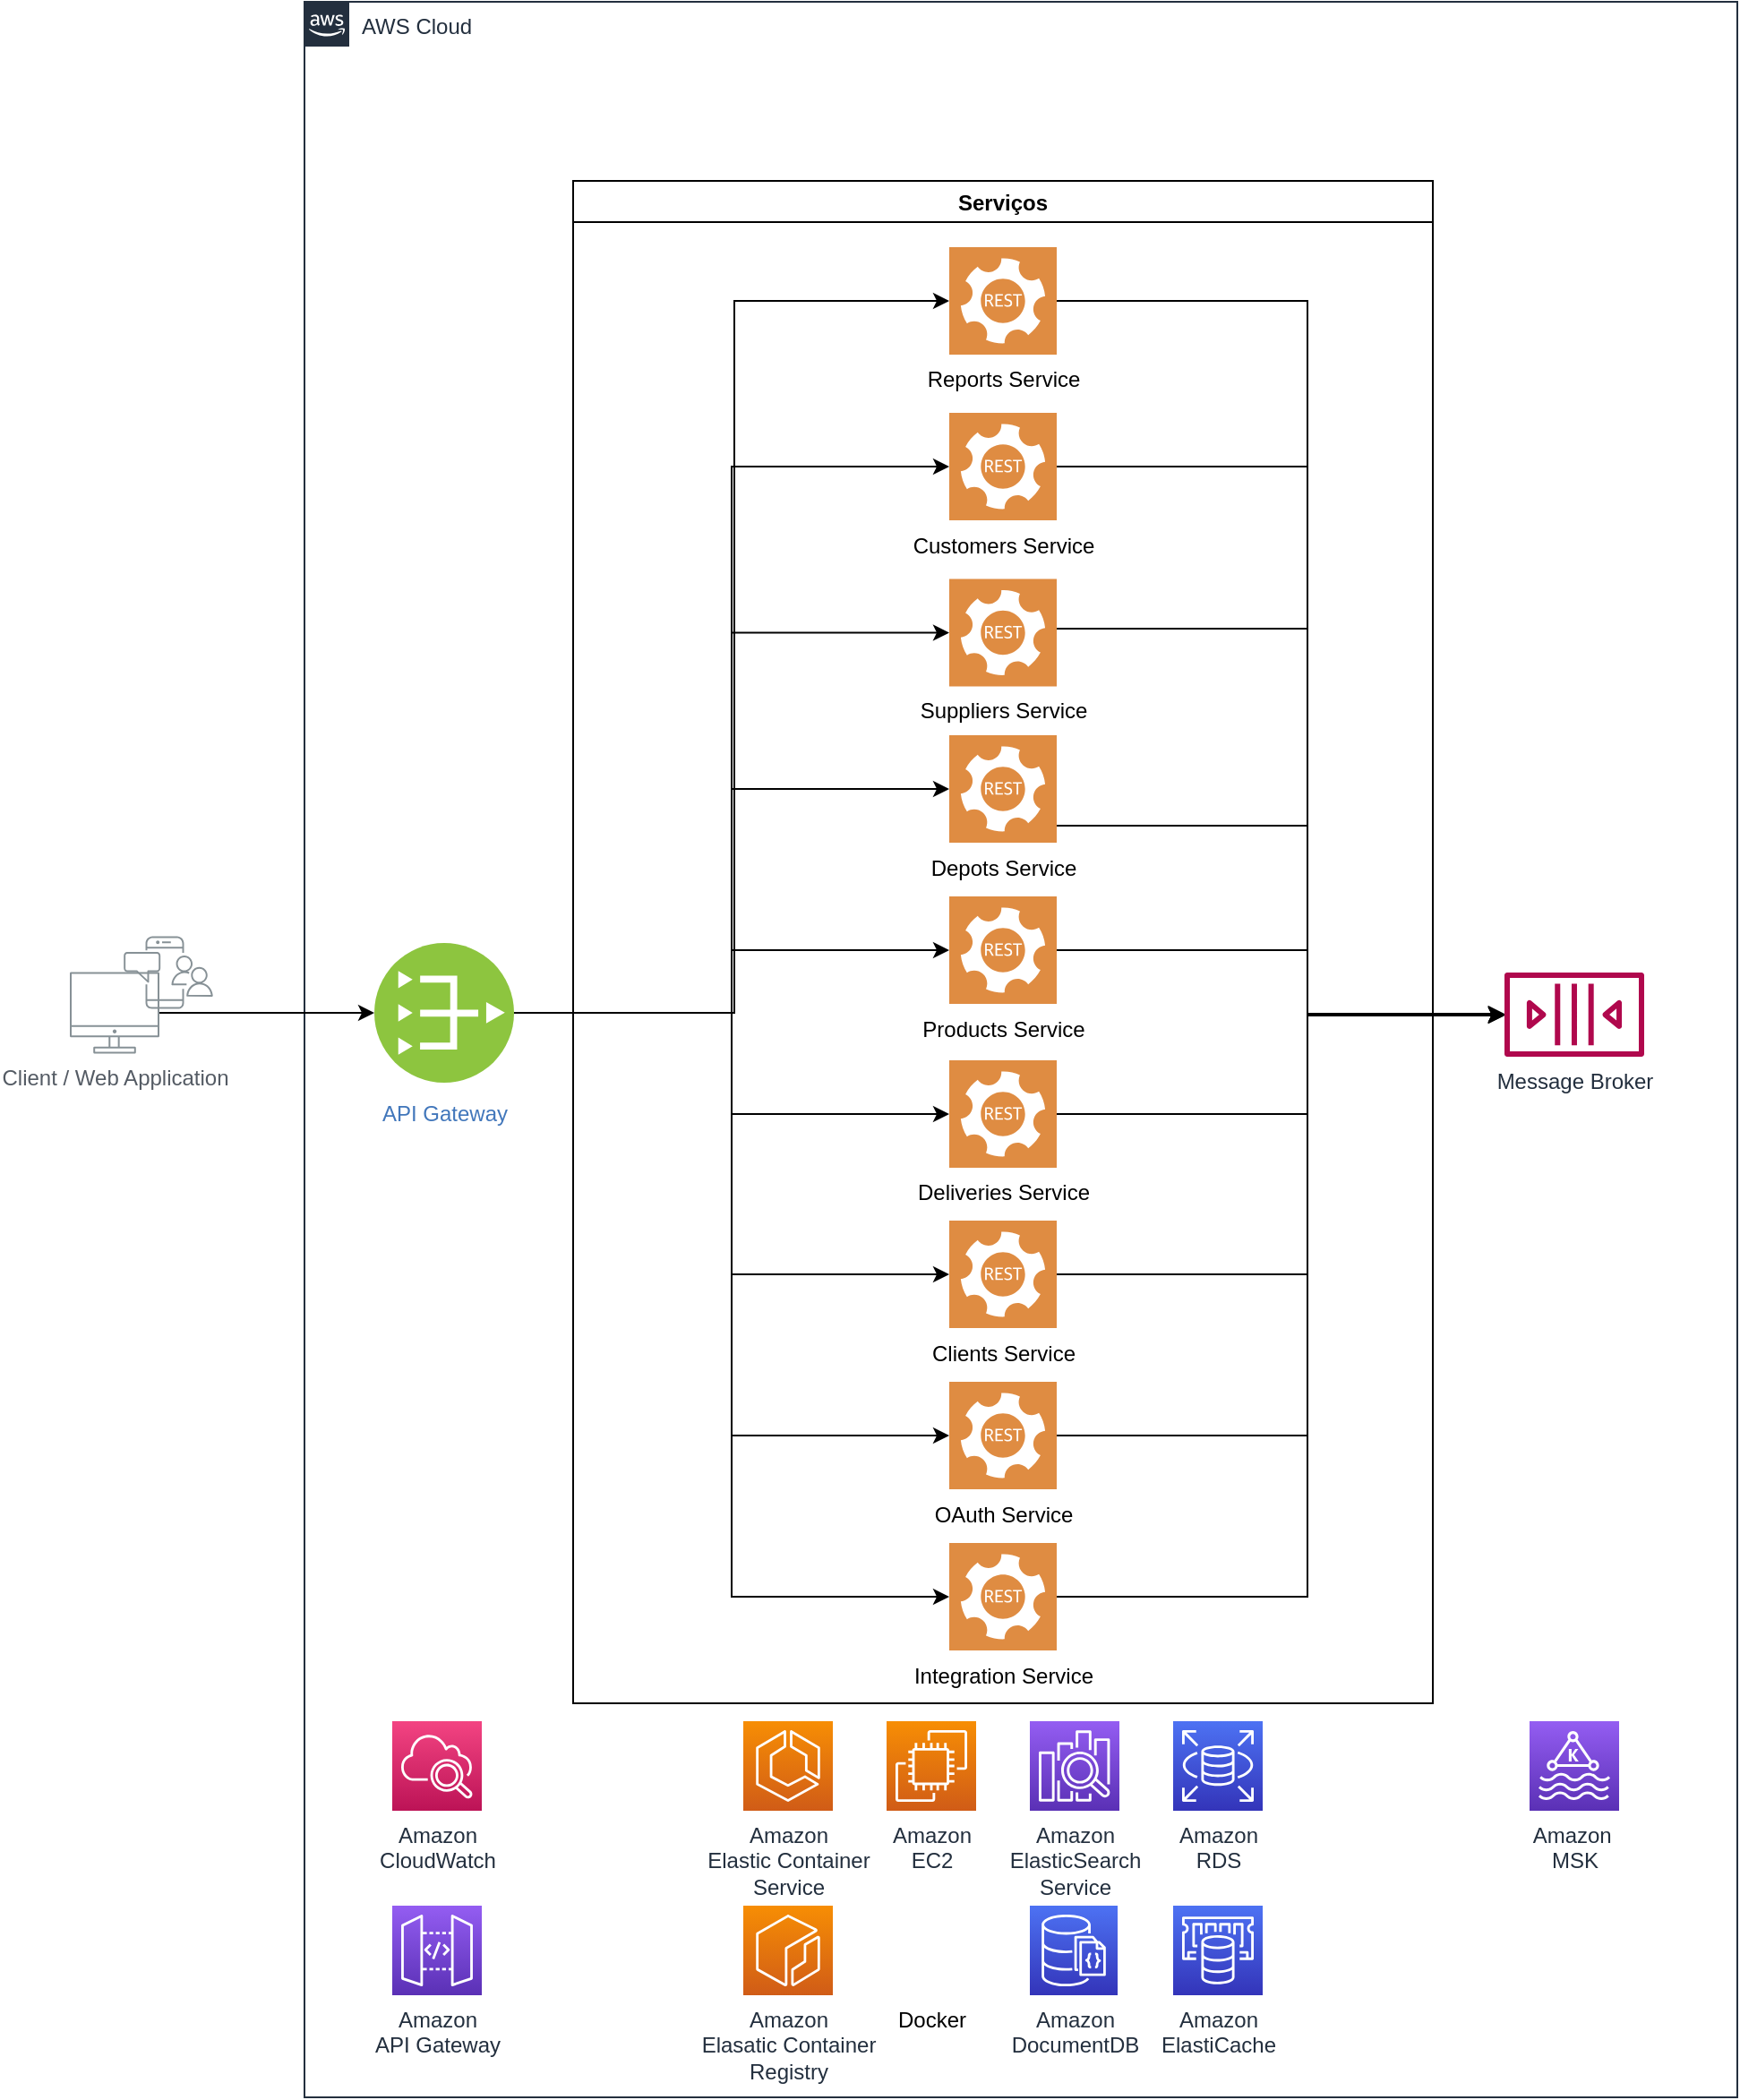 <mxfile version="17.4.1" type="device"><diagram id="Ht1M8jgEwFfnCIfOTk4-" name="Page-1"><mxGraphModel dx="3460" dy="1797" grid="1" gridSize="10" guides="1" tooltips="1" connect="1" arrows="1" fold="1" page="1" pageScale="1" pageWidth="1169" pageHeight="827" math="0" shadow="0"><root><mxCell id="0"/><mxCell id="1" parent="0"/><mxCell id="CiiJcmRVjLXRDAiEyOoT-18" value="AWS Cloud" style="points=[[0,0],[0.25,0],[0.5,0],[0.75,0],[1,0],[1,0.25],[1,0.5],[1,0.75],[1,1],[0.75,1],[0.5,1],[0.25,1],[0,1],[0,0.75],[0,0.5],[0,0.25]];outlineConnect=0;gradientColor=none;html=1;whiteSpace=wrap;fontSize=12;fontStyle=0;shape=mxgraph.aws4.group;grIcon=mxgraph.aws4.group_aws_cloud_alt;strokeColor=#232F3E;fillColor=none;verticalAlign=top;align=left;spacingLeft=30;fontColor=#232F3E;dashed=0;labelBackgroundColor=none;container=0;pointerEvents=0;collapsible=0;recursiveResize=0;" parent="1" vertex="1"><mxGeometry x="265" y="260" width="800" height="1170" as="geometry"/></mxCell><mxCell id="CiiJcmRVjLXRDAiEyOoT-15" value="Serviços" style="swimlane;container=0;" parent="1" vertex="1"><mxGeometry x="415" y="360" width="480" height="850" as="geometry"><mxRectangle x="229" y="69" width="80" height="23" as="alternateBounds"/></mxGeometry></mxCell><mxCell id="iccfVnur3_p9fZSgfGdk-1" value="Reports Service" style="sketch=0;pointerEvents=1;shadow=0;dashed=0;html=1;strokeColor=none;fillColor=#DF8C42;labelPosition=center;verticalLabelPosition=bottom;verticalAlign=top;align=center;outlineConnect=0;shape=mxgraph.veeam2.restful_api;" parent="CiiJcmRVjLXRDAiEyOoT-15" vertex="1"><mxGeometry x="210" y="37" width="60" height="60" as="geometry"/></mxCell><mxCell id="CiiJcmRVjLXRDAiEyOoT-19" value="Amazon &lt;br&gt;EC2" style="sketch=0;points=[[0,0,0],[0.25,0,0],[0.5,0,0],[0.75,0,0],[1,0,0],[0,1,0],[0.25,1,0],[0.5,1,0],[0.75,1,0],[1,1,0],[0,0.25,0],[0,0.5,0],[0,0.75,0],[1,0.25,0],[1,0.5,0],[1,0.75,0]];outlineConnect=0;fontColor=#232F3E;gradientColor=#F78E04;gradientDirection=north;fillColor=#D05C17;strokeColor=#ffffff;dashed=0;verticalLabelPosition=bottom;verticalAlign=top;align=center;html=1;fontSize=12;fontStyle=0;aspect=fixed;shape=mxgraph.aws4.resourceIcon;resIcon=mxgraph.aws4.ec2;" parent="1" vertex="1"><mxGeometry x="590" y="1220" width="50" height="50" as="geometry"/></mxCell><mxCell id="CiiJcmRVjLXRDAiEyOoT-11" value="Amazon &lt;br&gt;API&amp;nbsp;Gateway" style="outlineConnect=0;fontColor=#232F3E;gradientColor=#945DF2;gradientDirection=north;fillColor=#5A30B5;strokeColor=#ffffff;dashed=0;verticalLabelPosition=bottom;verticalAlign=top;align=center;html=1;fontSize=12;fontStyle=0;aspect=fixed;shape=mxgraph.aws4.resourceIcon;resIcon=mxgraph.aws4.api_gateway;labelBackgroundColor=#ffffff;" parent="1" vertex="1"><mxGeometry x="314" y="1323" width="50" height="50" as="geometry"/></mxCell><mxCell id="CiiJcmRVjLXRDAiEyOoT-31" value="Amazon &lt;br&gt;RDS" style="sketch=0;points=[[0,0,0],[0.25,0,0],[0.5,0,0],[0.75,0,0],[1,0,0],[0,1,0],[0.25,1,0],[0.5,1,0],[0.75,1,0],[1,1,0],[0,0.25,0],[0,0.5,0],[0,0.75,0],[1,0.25,0],[1,0.5,0],[1,0.75,0]];outlineConnect=0;fontColor=#232F3E;gradientColor=#4D72F3;gradientDirection=north;fillColor=#3334B9;strokeColor=#ffffff;dashed=0;verticalLabelPosition=bottom;verticalAlign=top;align=center;html=1;fontSize=12;fontStyle=0;aspect=fixed;shape=mxgraph.aws4.resourceIcon;resIcon=mxgraph.aws4.rds;" parent="1" vertex="1"><mxGeometry x="750" y="1220" width="50" height="50" as="geometry"/></mxCell><mxCell id="CiiJcmRVjLXRDAiEyOoT-47" value="Amazon &lt;br&gt;Elastic&amp;nbsp;Container &lt;br&gt;Service" style="sketch=0;points=[[0,0,0],[0.25,0,0],[0.5,0,0],[0.75,0,0],[1,0,0],[0,1,0],[0.25,1,0],[0.5,1,0],[0.75,1,0],[1,1,0],[0,0.25,0],[0,0.5,0],[0,0.75,0],[1,0.25,0],[1,0.5,0],[1,0.75,0]];outlineConnect=0;fontColor=#232F3E;gradientColor=#F78E04;gradientDirection=north;fillColor=#D05C17;strokeColor=#ffffff;dashed=0;verticalLabelPosition=bottom;verticalAlign=top;align=center;html=1;fontSize=12;fontStyle=0;aspect=fixed;shape=mxgraph.aws4.resourceIcon;resIcon=mxgraph.aws4.ecs;" parent="1" vertex="1"><mxGeometry x="510" y="1220" width="50" height="50" as="geometry"/></mxCell><mxCell id="CiiJcmRVjLXRDAiEyOoT-48" value="Amazon&lt;br&gt;Elasatic Container&lt;br&gt;Registry" style="sketch=0;points=[[0,0,0],[0.25,0,0],[0.5,0,0],[0.75,0,0],[1,0,0],[0,1,0],[0.25,1,0],[0.5,1,0],[0.75,1,0],[1,1,0],[0,0.25,0],[0,0.5,0],[0,0.75,0],[1,0.25,0],[1,0.5,0],[1,0.75,0]];outlineConnect=0;fontColor=#232F3E;gradientColor=#F78E04;gradientDirection=north;fillColor=#D05C17;strokeColor=#ffffff;dashed=0;verticalLabelPosition=bottom;verticalAlign=top;align=center;html=1;fontSize=12;fontStyle=0;aspect=fixed;shape=mxgraph.aws4.resourceIcon;resIcon=mxgraph.aws4.ecr;" parent="1" vertex="1"><mxGeometry x="510" y="1323" width="50" height="50" as="geometry"/></mxCell><mxCell id="CiiJcmRVjLXRDAiEyOoT-49" value="Docker" style="shape=image;html=1;verticalAlign=top;verticalLabelPosition=bottom;labelBackgroundColor=#ffffff;imageAspect=0;aspect=fixed;image=https://cdn1.iconfinder.com/data/icons/unicons-line-vol-3/24/docker-128.png" parent="1" vertex="1"><mxGeometry x="590" y="1323" width="50" height="50" as="geometry"/></mxCell><mxCell id="CiiJcmRVjLXRDAiEyOoT-50" value="Amazon &lt;br&gt;DocumentDB" style="sketch=0;points=[[0,0,0],[0.25,0,0],[0.5,0,0],[0.75,0,0],[1,0,0],[0,1,0],[0.25,1,0],[0.5,1,0],[0.75,1,0],[1,1,0],[0,0.25,0],[0,0.5,0],[0,0.75,0],[1,0.25,0],[1,0.5,0],[1,0.75,0]];outlineConnect=0;fontColor=#232F3E;gradientColor=#4D72F3;gradientDirection=north;fillColor=#3334B9;strokeColor=#ffffff;dashed=0;verticalLabelPosition=bottom;verticalAlign=top;align=center;html=1;fontSize=12;fontStyle=0;aspect=fixed;shape=mxgraph.aws4.resourceIcon;resIcon=mxgraph.aws4.documentdb_with_mongodb_compatibility;" parent="1" vertex="1"><mxGeometry x="670" y="1323" width="49" height="50.04" as="geometry"/></mxCell><mxCell id="CiiJcmRVjLXRDAiEyOoT-51" value="Amazon&lt;br&gt;ElasticSearch&lt;br&gt;Service&lt;br&gt;" style="outlineConnect=0;fontColor=#232F3E;gradientColor=#945DF2;gradientDirection=north;fillColor=#5A30B5;strokeColor=#ffffff;dashed=0;verticalLabelPosition=bottom;verticalAlign=top;align=center;html=1;fontSize=12;fontStyle=0;aspect=fixed;shape=mxgraph.aws4.resourceIcon;resIcon=mxgraph.aws4.elasticsearch_service;labelBackgroundColor=#ffffff;" parent="1" vertex="1"><mxGeometry x="670.0" y="1220" width="50" height="50" as="geometry"/></mxCell><mxCell id="CiiJcmRVjLXRDAiEyOoT-55" value="Amazon &lt;br&gt;CloudWatch" style="sketch=0;points=[[0,0,0],[0.25,0,0],[0.5,0,0],[0.75,0,0],[1,0,0],[0,1,0],[0.25,1,0],[0.5,1,0],[0.75,1,0],[1,1,0],[0,0.25,0],[0,0.5,0],[0,0.75,0],[1,0.25,0],[1,0.5,0],[1,0.75,0]];points=[[0,0,0],[0.25,0,0],[0.5,0,0],[0.75,0,0],[1,0,0],[0,1,0],[0.25,1,0],[0.5,1,0],[0.75,1,0],[1,1,0],[0,0.25,0],[0,0.5,0],[0,0.75,0],[1,0.25,0],[1,0.5,0],[1,0.75,0]];outlineConnect=0;fontColor=#232F3E;gradientColor=#F34482;gradientDirection=north;fillColor=#BC1356;strokeColor=#ffffff;dashed=0;verticalLabelPosition=bottom;verticalAlign=top;align=center;html=1;fontSize=12;fontStyle=0;aspect=fixed;shape=mxgraph.aws4.resourceIcon;resIcon=mxgraph.aws4.cloudwatch_2;" parent="1" vertex="1"><mxGeometry x="314" y="1220" width="50" height="50" as="geometry"/></mxCell><mxCell id="CiiJcmRVjLXRDAiEyOoT-16" value="" style="group" parent="1" vertex="1" connectable="0"><mxGeometry x="104" y="749" width="338" height="131" as="geometry"/></mxCell><mxCell id="CiiJcmRVjLXRDAiEyOoT-4" value="" style="group" parent="CiiJcmRVjLXRDAiEyOoT-16" vertex="1" connectable="0"><mxGeometry width="140.0" height="131" as="geometry"/></mxCell><mxCell id="CiiJcmRVjLXRDAiEyOoT-38" value="API Gateway" style="aspect=fixed;perimeter=ellipsePerimeter;html=1;align=center;shadow=0;dashed=0;fontColor=#4277BB;labelBackgroundColor=#ffffff;fontSize=12;spacingTop=3;image;image=img/lib/ibm/vpc/PublicGateway.svg;" parent="CiiJcmRVjLXRDAiEyOoT-16" vertex="1"><mxGeometry x="200" y="36.5" width="78" height="78" as="geometry"/></mxCell><mxCell id="CiiJcmRVjLXRDAiEyOoT-39" style="edgeStyle=orthogonalEdgeStyle;rounded=0;orthogonalLoop=1;jettySize=auto;html=1;" parent="CiiJcmRVjLXRDAiEyOoT-16" source="UEzPUAAOIrF-is8g5C7q-109" target="CiiJcmRVjLXRDAiEyOoT-38" edge="1"><mxGeometry relative="1" as="geometry"/></mxCell><mxCell id="CiiJcmRVjLXRDAiEyOoT-30" value="" style="group" parent="CiiJcmRVjLXRDAiEyOoT-16" vertex="1" connectable="0"><mxGeometry x="30" y="32.75" width="80" height="65.5" as="geometry"/></mxCell><mxCell id="UEzPUAAOIrF-is8g5C7q-109" value="Client / Web Application" style="outlineConnect=0;gradientColor=none;fontColor=#545B64;strokeColor=none;fillColor=#879196;dashed=0;verticalLabelPosition=bottom;verticalAlign=top;align=center;html=1;fontSize=12;fontStyle=0;aspect=fixed;shape=mxgraph.aws4.illustration_desktop;pointerEvents=1;labelBackgroundColor=#ffffff;" parent="CiiJcmRVjLXRDAiEyOoT-30" vertex="1"><mxGeometry y="20" width="50" height="45.5" as="geometry"/></mxCell><mxCell id="CiiJcmRVjLXRDAiEyOoT-1" value="" style="outlineConnect=0;gradientColor=none;fontColor=#545B64;strokeColor=none;fillColor=#879196;dashed=0;verticalLabelPosition=bottom;verticalAlign=top;align=center;html=1;fontSize=12;fontStyle=0;aspect=fixed;shape=mxgraph.aws4.illustration_notification;pointerEvents=1;labelBackgroundColor=#ffffff;container=1;" parent="CiiJcmRVjLXRDAiEyOoT-30" vertex="1"><mxGeometry x="30" width="50" height="40.5" as="geometry"/></mxCell><mxCell id="CiiJcmRVjLXRDAiEyOoT-59" style="edgeStyle=elbowEdgeStyle;rounded=0;orthogonalLoop=1;jettySize=auto;html=1;" parent="1" source="CiiJcmRVjLXRDAiEyOoT-38" target="CiiJcmRVjLXRDAiEyOoT-40" edge="1"><mxGeometry relative="1" as="geometry"/></mxCell><mxCell id="CiiJcmRVjLXRDAiEyOoT-60" style="edgeStyle=elbowEdgeStyle;rounded=0;orthogonalLoop=1;jettySize=auto;html=1;" parent="1" source="CiiJcmRVjLXRDAiEyOoT-38" target="CiiJcmRVjLXRDAiEyOoT-43" edge="1"><mxGeometry relative="1" as="geometry"/></mxCell><mxCell id="CiiJcmRVjLXRDAiEyOoT-61" style="edgeStyle=elbowEdgeStyle;rounded=0;orthogonalLoop=1;jettySize=auto;html=1;" parent="1" source="CiiJcmRVjLXRDAiEyOoT-38" target="CiiJcmRVjLXRDAiEyOoT-44" edge="1"><mxGeometry relative="1" as="geometry"/></mxCell><mxCell id="CiiJcmRVjLXRDAiEyOoT-65" style="edgeStyle=elbowEdgeStyle;rounded=0;orthogonalLoop=1;jettySize=auto;html=1;" parent="1" source="CiiJcmRVjLXRDAiEyOoT-38" target="CiiJcmRVjLXRDAiEyOoT-45" edge="1"><mxGeometry relative="1" as="geometry"/></mxCell><mxCell id="CiiJcmRVjLXRDAiEyOoT-66" style="edgeStyle=elbowEdgeStyle;rounded=0;orthogonalLoop=1;jettySize=auto;html=1;" parent="1" source="CiiJcmRVjLXRDAiEyOoT-38" target="CiiJcmRVjLXRDAiEyOoT-46" edge="1"><mxGeometry relative="1" as="geometry"/></mxCell><mxCell id="CiiJcmRVjLXRDAiEyOoT-67" style="edgeStyle=elbowEdgeStyle;rounded=0;orthogonalLoop=1;jettySize=auto;html=1;" parent="1" source="CiiJcmRVjLXRDAiEyOoT-38" target="CiiJcmRVjLXRDAiEyOoT-53" edge="1"><mxGeometry relative="1" as="geometry"/></mxCell><mxCell id="CiiJcmRVjLXRDAiEyOoT-68" style="edgeStyle=elbowEdgeStyle;rounded=0;orthogonalLoop=1;jettySize=auto;html=1;" parent="1" source="CiiJcmRVjLXRDAiEyOoT-38" target="CiiJcmRVjLXRDAiEyOoT-54" edge="1"><mxGeometry relative="1" as="geometry"/></mxCell><mxCell id="CiiJcmRVjLXRDAiEyOoT-69" style="edgeStyle=elbowEdgeStyle;rounded=0;orthogonalLoop=1;jettySize=auto;html=1;" parent="1" source="CiiJcmRVjLXRDAiEyOoT-38" target="CiiJcmRVjLXRDAiEyOoT-57" edge="1"><mxGeometry relative="1" as="geometry"/></mxCell><mxCell id="CiiJcmRVjLXRDAiEyOoT-70" value="Amazon&amp;nbsp;&lt;br&gt;MSK" style="sketch=0;points=[[0,0,0],[0.25,0,0],[0.5,0,0],[0.75,0,0],[1,0,0],[0,1,0],[0.25,1,0],[0.5,1,0],[0.75,1,0],[1,1,0],[0,0.25,0],[0,0.5,0],[0,0.75,0],[1,0.25,0],[1,0.5,0],[1,0.75,0]];outlineConnect=0;fontColor=#232F3E;gradientColor=#945DF2;gradientDirection=north;fillColor=#5A30B5;strokeColor=#ffffff;dashed=0;verticalLabelPosition=bottom;verticalAlign=top;align=center;html=1;fontSize=12;fontStyle=0;aspect=fixed;shape=mxgraph.aws4.resourceIcon;resIcon=mxgraph.aws4.managed_streaming_for_kafka;" parent="1" vertex="1"><mxGeometry x="949" y="1220" width="50" height="50" as="geometry"/></mxCell><mxCell id="CiiJcmRVjLXRDAiEyOoT-85" value="Message Broker" style="sketch=0;outlineConnect=0;fontColor=#232F3E;gradientColor=none;fillColor=#B0084D;strokeColor=none;dashed=0;verticalLabelPosition=bottom;verticalAlign=top;align=center;html=1;fontSize=12;fontStyle=0;aspect=fixed;pointerEvents=1;shape=mxgraph.aws4.queue;" parent="1" vertex="1"><mxGeometry x="935" y="802" width="78" height="47" as="geometry"/></mxCell><mxCell id="CiiJcmRVjLXRDAiEyOoT-86" style="edgeStyle=elbowEdgeStyle;rounded=0;orthogonalLoop=1;jettySize=auto;html=1;" parent="1" source="CiiJcmRVjLXRDAiEyOoT-40" target="CiiJcmRVjLXRDAiEyOoT-85" edge="1"><mxGeometry relative="1" as="geometry"><Array as="points"><mxPoint x="825" y="550"/></Array></mxGeometry></mxCell><mxCell id="CiiJcmRVjLXRDAiEyOoT-88" style="edgeStyle=elbowEdgeStyle;rounded=0;orthogonalLoop=1;jettySize=auto;html=1;" parent="1" source="CiiJcmRVjLXRDAiEyOoT-44" target="CiiJcmRVjLXRDAiEyOoT-85" edge="1"><mxGeometry relative="1" as="geometry"><Array as="points"><mxPoint x="825" y="720"/></Array></mxGeometry></mxCell><mxCell id="CiiJcmRVjLXRDAiEyOoT-89" style="edgeStyle=elbowEdgeStyle;rounded=0;orthogonalLoop=1;jettySize=auto;html=1;" parent="1" source="CiiJcmRVjLXRDAiEyOoT-45" target="CiiJcmRVjLXRDAiEyOoT-85" edge="1"><mxGeometry relative="1" as="geometry"><Array as="points"><mxPoint x="825" y="825"/><mxPoint x="825" y="810"/><mxPoint x="825" y="810"/></Array></mxGeometry></mxCell><mxCell id="CiiJcmRVjLXRDAiEyOoT-90" style="edgeStyle=elbowEdgeStyle;rounded=0;orthogonalLoop=1;jettySize=auto;html=1;" parent="1" source="CiiJcmRVjLXRDAiEyOoT-46" target="CiiJcmRVjLXRDAiEyOoT-85" edge="1"><mxGeometry relative="1" as="geometry"><Array as="points"><mxPoint x="825" y="826"/></Array></mxGeometry></mxCell><mxCell id="CiiJcmRVjLXRDAiEyOoT-91" style="edgeStyle=elbowEdgeStyle;rounded=0;orthogonalLoop=1;jettySize=auto;html=1;" parent="1" source="CiiJcmRVjLXRDAiEyOoT-53" target="CiiJcmRVjLXRDAiEyOoT-85" edge="1"><mxGeometry relative="1" as="geometry"><Array as="points"><mxPoint x="825" y="910"/></Array></mxGeometry></mxCell><mxCell id="CiiJcmRVjLXRDAiEyOoT-92" style="edgeStyle=elbowEdgeStyle;rounded=0;orthogonalLoop=1;jettySize=auto;html=1;" parent="1" source="CiiJcmRVjLXRDAiEyOoT-54" target="CiiJcmRVjLXRDAiEyOoT-85" edge="1"><mxGeometry relative="1" as="geometry"><Array as="points"><mxPoint x="825" y="850"/></Array></mxGeometry></mxCell><mxCell id="CiiJcmRVjLXRDAiEyOoT-93" style="edgeStyle=elbowEdgeStyle;rounded=0;orthogonalLoop=1;jettySize=auto;html=1;" parent="1" source="CiiJcmRVjLXRDAiEyOoT-57" target="CiiJcmRVjLXRDAiEyOoT-85" edge="1"><mxGeometry relative="1" as="geometry"><Array as="points"><mxPoint x="825" y="850"/></Array></mxGeometry></mxCell><mxCell id="CiiJcmRVjLXRDAiEyOoT-87" style="edgeStyle=elbowEdgeStyle;rounded=0;orthogonalLoop=1;jettySize=auto;html=1;" parent="1" source="CiiJcmRVjLXRDAiEyOoT-43" target="CiiJcmRVjLXRDAiEyOoT-85" edge="1"><mxGeometry relative="1" as="geometry"><mxPoint x="844" y="800" as="targetPoint"/><Array as="points"><mxPoint x="825" y="610"/></Array></mxGeometry></mxCell><mxCell id="5CG_7nO541n2tI0Uorgy-1" value="Amazon&lt;br&gt;ElastiCache" style="sketch=0;points=[[0,0,0],[0.25,0,0],[0.5,0,0],[0.75,0,0],[1,0,0],[0,1,0],[0.25,1,0],[0.5,1,0],[0.75,1,0],[1,1,0],[0,0.25,0],[0,0.5,0],[0,0.75,0],[1,0.25,0],[1,0.5,0],[1,0.75,0]];outlineConnect=0;fontColor=#232F3E;gradientColor=#4D72F3;gradientDirection=north;fillColor=#3334B9;strokeColor=#ffffff;dashed=0;verticalLabelPosition=bottom;verticalAlign=top;align=center;html=1;fontSize=12;fontStyle=0;aspect=fixed;shape=mxgraph.aws4.resourceIcon;resIcon=mxgraph.aws4.elasticache;" parent="1" vertex="1"><mxGeometry x="750" y="1323" width="50" height="50" as="geometry"/></mxCell><mxCell id="CiiJcmRVjLXRDAiEyOoT-40" value="Customers Service" style="sketch=0;pointerEvents=1;shadow=0;dashed=0;html=1;strokeColor=none;fillColor=#DF8C42;labelPosition=center;verticalLabelPosition=bottom;verticalAlign=top;align=center;outlineConnect=0;shape=mxgraph.veeam2.restful_api;" parent="1" vertex="1"><mxGeometry x="625" y="489.5" width="60" height="60" as="geometry"/></mxCell><mxCell id="CiiJcmRVjLXRDAiEyOoT-43" value="Suppliers Service" style="sketch=0;pointerEvents=1;shadow=0;dashed=0;html=1;strokeColor=none;fillColor=#DF8C42;labelPosition=center;verticalLabelPosition=bottom;verticalAlign=top;align=center;outlineConnect=0;shape=mxgraph.veeam2.restful_api;" parent="1" vertex="1"><mxGeometry x="625" y="582.25" width="60" height="60" as="geometry"/></mxCell><mxCell id="CiiJcmRVjLXRDAiEyOoT-44" value="Depots Service" style="sketch=0;pointerEvents=1;shadow=0;dashed=0;html=1;strokeColor=none;fillColor=#DF8C42;labelPosition=center;verticalLabelPosition=bottom;verticalAlign=top;align=center;outlineConnect=0;shape=mxgraph.veeam2.restful_api;" parent="1" vertex="1"><mxGeometry x="625" y="669.5" width="60" height="60" as="geometry"/></mxCell><mxCell id="CiiJcmRVjLXRDAiEyOoT-45" value="Products Service" style="sketch=0;pointerEvents=1;shadow=0;dashed=0;html=1;strokeColor=none;fillColor=#DF8C42;labelPosition=center;verticalLabelPosition=bottom;verticalAlign=top;align=center;outlineConnect=0;shape=mxgraph.veeam2.restful_api;" parent="1" vertex="1"><mxGeometry x="625" y="759.5" width="60" height="60" as="geometry"/></mxCell><mxCell id="CiiJcmRVjLXRDAiEyOoT-46" value="Deliveries Service" style="sketch=0;pointerEvents=1;shadow=0;dashed=0;html=1;strokeColor=none;fillColor=#DF8C42;labelPosition=center;verticalLabelPosition=bottom;verticalAlign=top;align=center;outlineConnect=0;shape=mxgraph.veeam2.restful_api;" parent="1" vertex="1"><mxGeometry x="625" y="851" width="60" height="60" as="geometry"/></mxCell><mxCell id="CiiJcmRVjLXRDAiEyOoT-53" value="Clients Service" style="sketch=0;pointerEvents=1;shadow=0;dashed=0;html=1;strokeColor=none;fillColor=#DF8C42;labelPosition=center;verticalLabelPosition=bottom;verticalAlign=top;align=center;outlineConnect=0;shape=mxgraph.veeam2.restful_api;" parent="1" vertex="1"><mxGeometry x="625" y="940.5" width="60" height="60" as="geometry"/></mxCell><mxCell id="CiiJcmRVjLXRDAiEyOoT-54" value="OAuth Service" style="sketch=0;pointerEvents=1;shadow=0;dashed=0;html=1;strokeColor=none;fillColor=#DF8C42;labelPosition=center;verticalLabelPosition=bottom;verticalAlign=top;align=center;outlineConnect=0;shape=mxgraph.veeam2.restful_api;" parent="1" vertex="1"><mxGeometry x="625" y="1030.5" width="60" height="60" as="geometry"/></mxCell><mxCell id="CiiJcmRVjLXRDAiEyOoT-57" value="Integration Service" style="sketch=0;pointerEvents=1;shadow=0;dashed=0;html=1;strokeColor=none;fillColor=#DF8C42;labelPosition=center;verticalLabelPosition=bottom;verticalAlign=top;align=center;outlineConnect=0;shape=mxgraph.veeam2.restful_api;" parent="1" vertex="1"><mxGeometry x="625" y="1120.5" width="60" height="60" as="geometry"/></mxCell><mxCell id="iccfVnur3_p9fZSgfGdk-2" style="edgeStyle=orthogonalEdgeStyle;rounded=0;orthogonalLoop=1;jettySize=auto;html=1;" parent="1" source="CiiJcmRVjLXRDAiEyOoT-38" target="iccfVnur3_p9fZSgfGdk-1" edge="1"><mxGeometry relative="1" as="geometry"><Array as="points"><mxPoint x="505" y="825"/><mxPoint x="505" y="427"/></Array></mxGeometry></mxCell><mxCell id="iccfVnur3_p9fZSgfGdk-3" style="edgeStyle=orthogonalEdgeStyle;rounded=0;orthogonalLoop=1;jettySize=auto;html=1;" parent="1" source="iccfVnur3_p9fZSgfGdk-1" target="CiiJcmRVjLXRDAiEyOoT-85" edge="1"><mxGeometry relative="1" as="geometry"><Array as="points"><mxPoint x="825" y="427"/><mxPoint x="825" y="826"/></Array></mxGeometry></mxCell></root></mxGraphModel></diagram></mxfile>